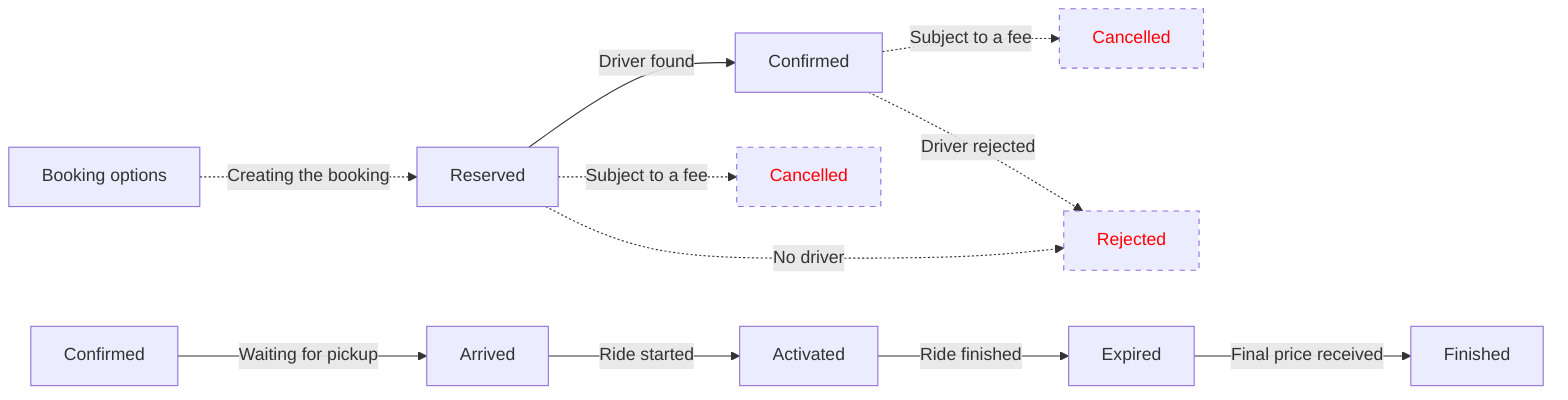 graph LR
  %% MermaidJS workflow graph for Taxi TSP
  %% Use https://mermaid-js.github.io/mermaid-live-editor/ to edit
  Options[Booking options] -.->|Creating the booking| Reserved
  Confirmed -.->|Subject to a fee| Cancelled
  Confirmed -.->|Driver rejected| Rejected
  Reserved -.->|No driver| Rejected
  Reserved -->|Driver found| Confirmed
  Reserved -.->|Subject to a fee| Cancelled2["Cancelled"]
  Confirmed2[Confirmed] -->|Waiting for pickup| Arrived
  Arrived -->|Ride started| Activated
  Activated -->|Ride finished| Expired
  Expired -->|Final price received| Finished
  style Cancelled color:red,stroke-dasharray: 5, 5
  style Cancelled2 color:red,stroke-dasharray: 5, 5
  style Rejected color:red,stroke-dasharray: 5, 5